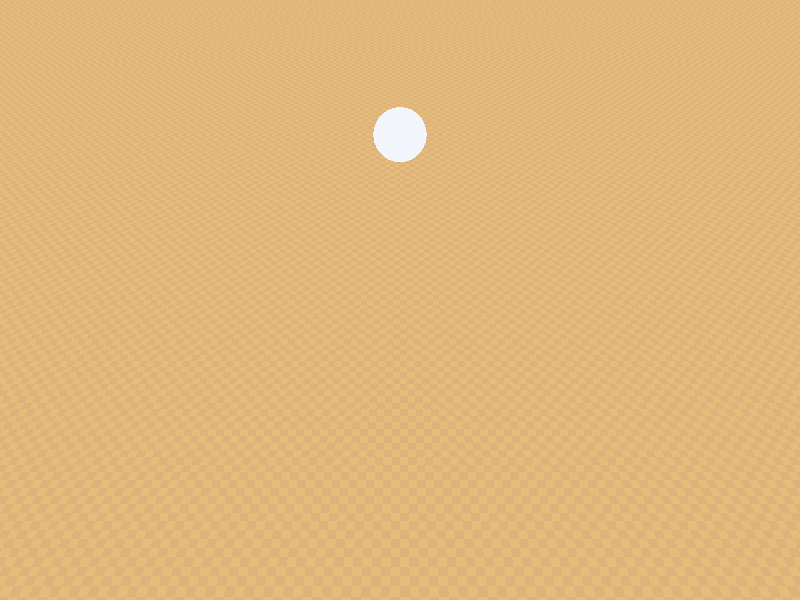   #include "colors.inc"
  
      
  camera 
  {   
    
      
    location <0, 60, -80>
    look_at  <0, 0,  -20> 
    
  }   
  
 
  plane                                                                    
  {
    <0, 1, 0>, -5                                                        
   pigment {checker color Gold, color Copper }        
  }   
  
    
  
  #declare Number = 25;                        // The number equals the number of animation frames                         
  
  #declare Ang = 720/Number;                   // The rotation angle per frame 
  
      
  sphere 
  {
    <0, 0, 2>, 5
    texture { pigment { color Silver }  } 
                       
    #if (clock < 13)             
        translate <0, 2, 20>                       // Lift and move sphere   
               
        rotate <0, clock*Ang, 0>                   // Rotation around y axis by an angle resulting from the product 
    #end
    #if (clock >= 13)                               // values of clock animation, and the angle of rotation                                          
        
        translate <0, 2, -20> 
                                                    // per one frame      
        rotate <0, -clock*Ang, 0> 
        
        translate <0, 2, 40> 
    #end
    
  }
    
             
  
 light_source { <0, 50, -30> color White} 
 light_source { <0, 50, -30> color White} 